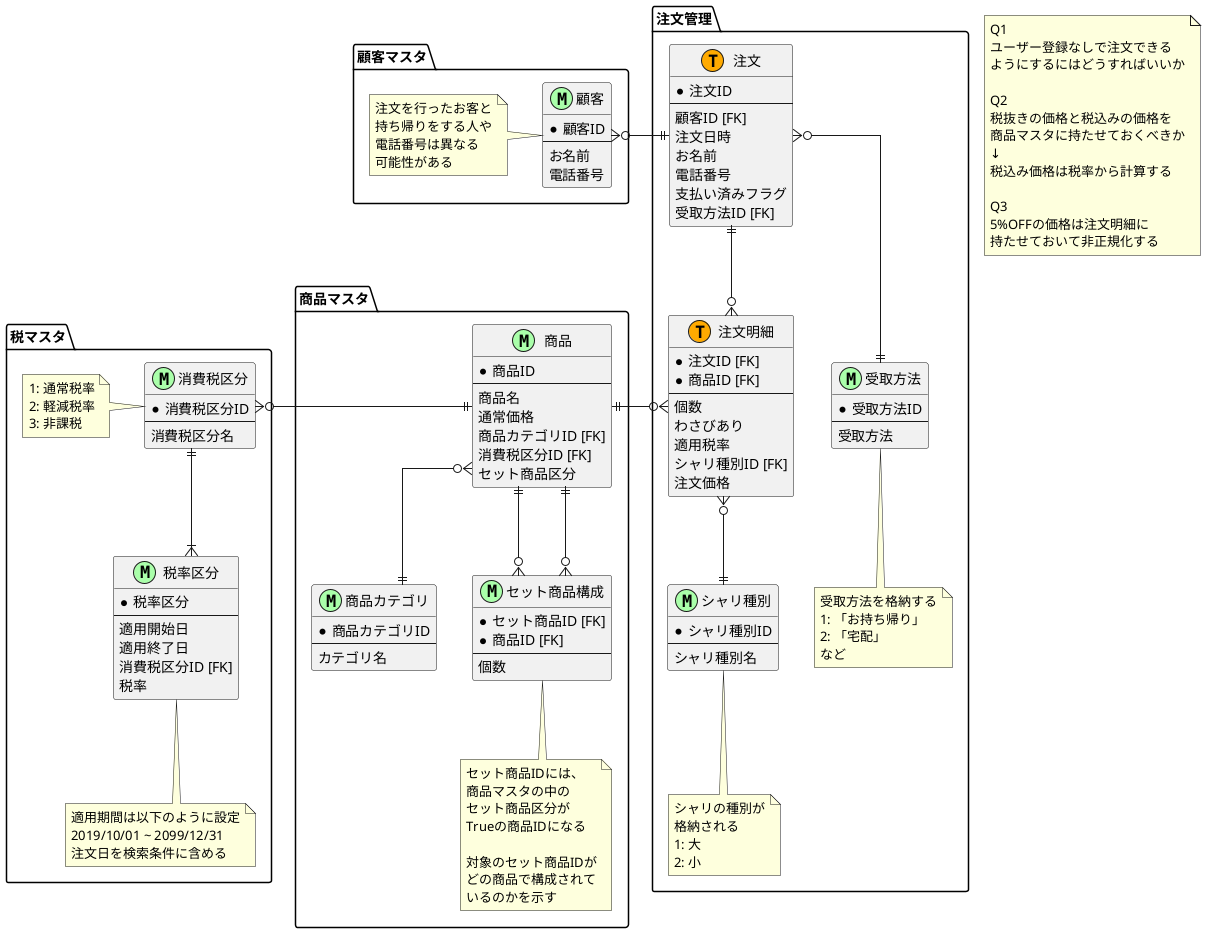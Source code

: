 @startuml sushi

skinparam Linetype ortho
!define MASTER_MARK_COLOR AAFFAA
!define TRANSACTION_MARK_COLOR FFAA00

note as 疑問点
    Q1
    ユーザー登録なしで注文できる
    ようにするにはどうすればいいか

    Q2
    税抜きの価格と税込みの価格を
    商品マスタに持たせておくべきか
    ↓
    税込み価格は税率から計算する

    Q3
    5%OFFの価格は注文明細に
    持たせておいて非正規化する
end note

package 顧客マスタ {
    entity 顧客 <<M,MASTER_MARK_COLOR>> {
        * 顧客ID
        --
        お名前
        電話番号
    }

    note left of 顧客
        注文を行ったお客と
        持ち帰りをする人や
        電話番号は異なる
        可能性がある
    end note
}

package 税マスタ {
    entity 消費税区分 <<M,MASTER_MARK_COLOR>> {
        * 消費税区分ID
        --
        消費税区分名
    }

    note left of 消費税区分
        1: 通常税率
        2: 軽減税率
        3: 非課税
    end note

    entity 税率区分 <<M,MASTER_MARK_COLOR>> {
        * 税率区分
        --
        適用開始日
        適用終了日
        消費税区分ID [FK]
        税率
    }

    note bottom of 税率区分
        適用期間は以下のように設定
        2019/10/01 ~ 2099/12/31
        注文日を検索条件に含める
    end note

    消費税区分 ||--|{ 税率区分
}

package 商品マスタ {
    entity 商品 <<M,MASTER_MARK_COLOR>> {
        * 商品ID
        --
        商品名
        通常価格
        商品カテゴリID [FK]
        消費税区分ID [FK]
        セット商品区分
    }

    entity 商品カテゴリ <<M,MASTER_MARK_COLOR>> {
        * 商品カテゴリID
        --
        カテゴリ名
    }

    entity セット商品構成 <<M,MASTER_MARK_COLOR>> {
        * セット商品ID [FK]
        * 商品ID [FK]
        --
        個数
    }

    note bottom of セット商品構成
        セット商品IDには、
        商品マスタの中の
        セット商品区分が
        Trueの商品IDになる

        対象のセット商品IDが
        どの商品で構成されて
        いるのかを示す
    end note

    商品 }o--|| 商品カテゴリ
    商品 ||--o{ セット商品構成
    商品 ||--o{ セット商品構成
}

package 注文管理 {
    entity 注文 <<T,TRANSACTION_MARK_COLOR>> {
        * 注文ID
        --
        顧客ID [FK]
        注文日時
        お名前
        電話番号
        支払い済みフラグ
        受取方法ID [FK]
    }

    entity 注文明細 <<T,TRANSACTION_MARK_COLOR>> {
        * 注文ID [FK]
        * 商品ID [FK]
        --
        個数
        わさびあり
        適用税率
        シャリ種別ID [FK]
        注文価格
    }

    entity 受取方法 <<M,MASTER_MARK_COLOR>> {
        * 受取方法ID
        --
        受取方法
    }

    note bottom of 受取方法
        受取方法を格納する
        1: 「お持ち帰り」
        2: 「宅配」
        など
    end note

    entity シャリ種別 <<M,MASTER_MARK_COLOR>> {
        * シャリ種別ID
        --
        シャリ種別名
    }

    note bottom of シャリ種別
        シャリの種別が
        格納される
        1: 大
        2: 小
    end note

    注文 ||-do-o{ 注文明細
    注文明細 }o--|| シャリ種別
    注文 }o--|| 受取方法
}

商品 ||-le-o{ 消費税区分
顧客 }o-le-|| 注文
注文明細 }o-le-|| 商品

@enduml